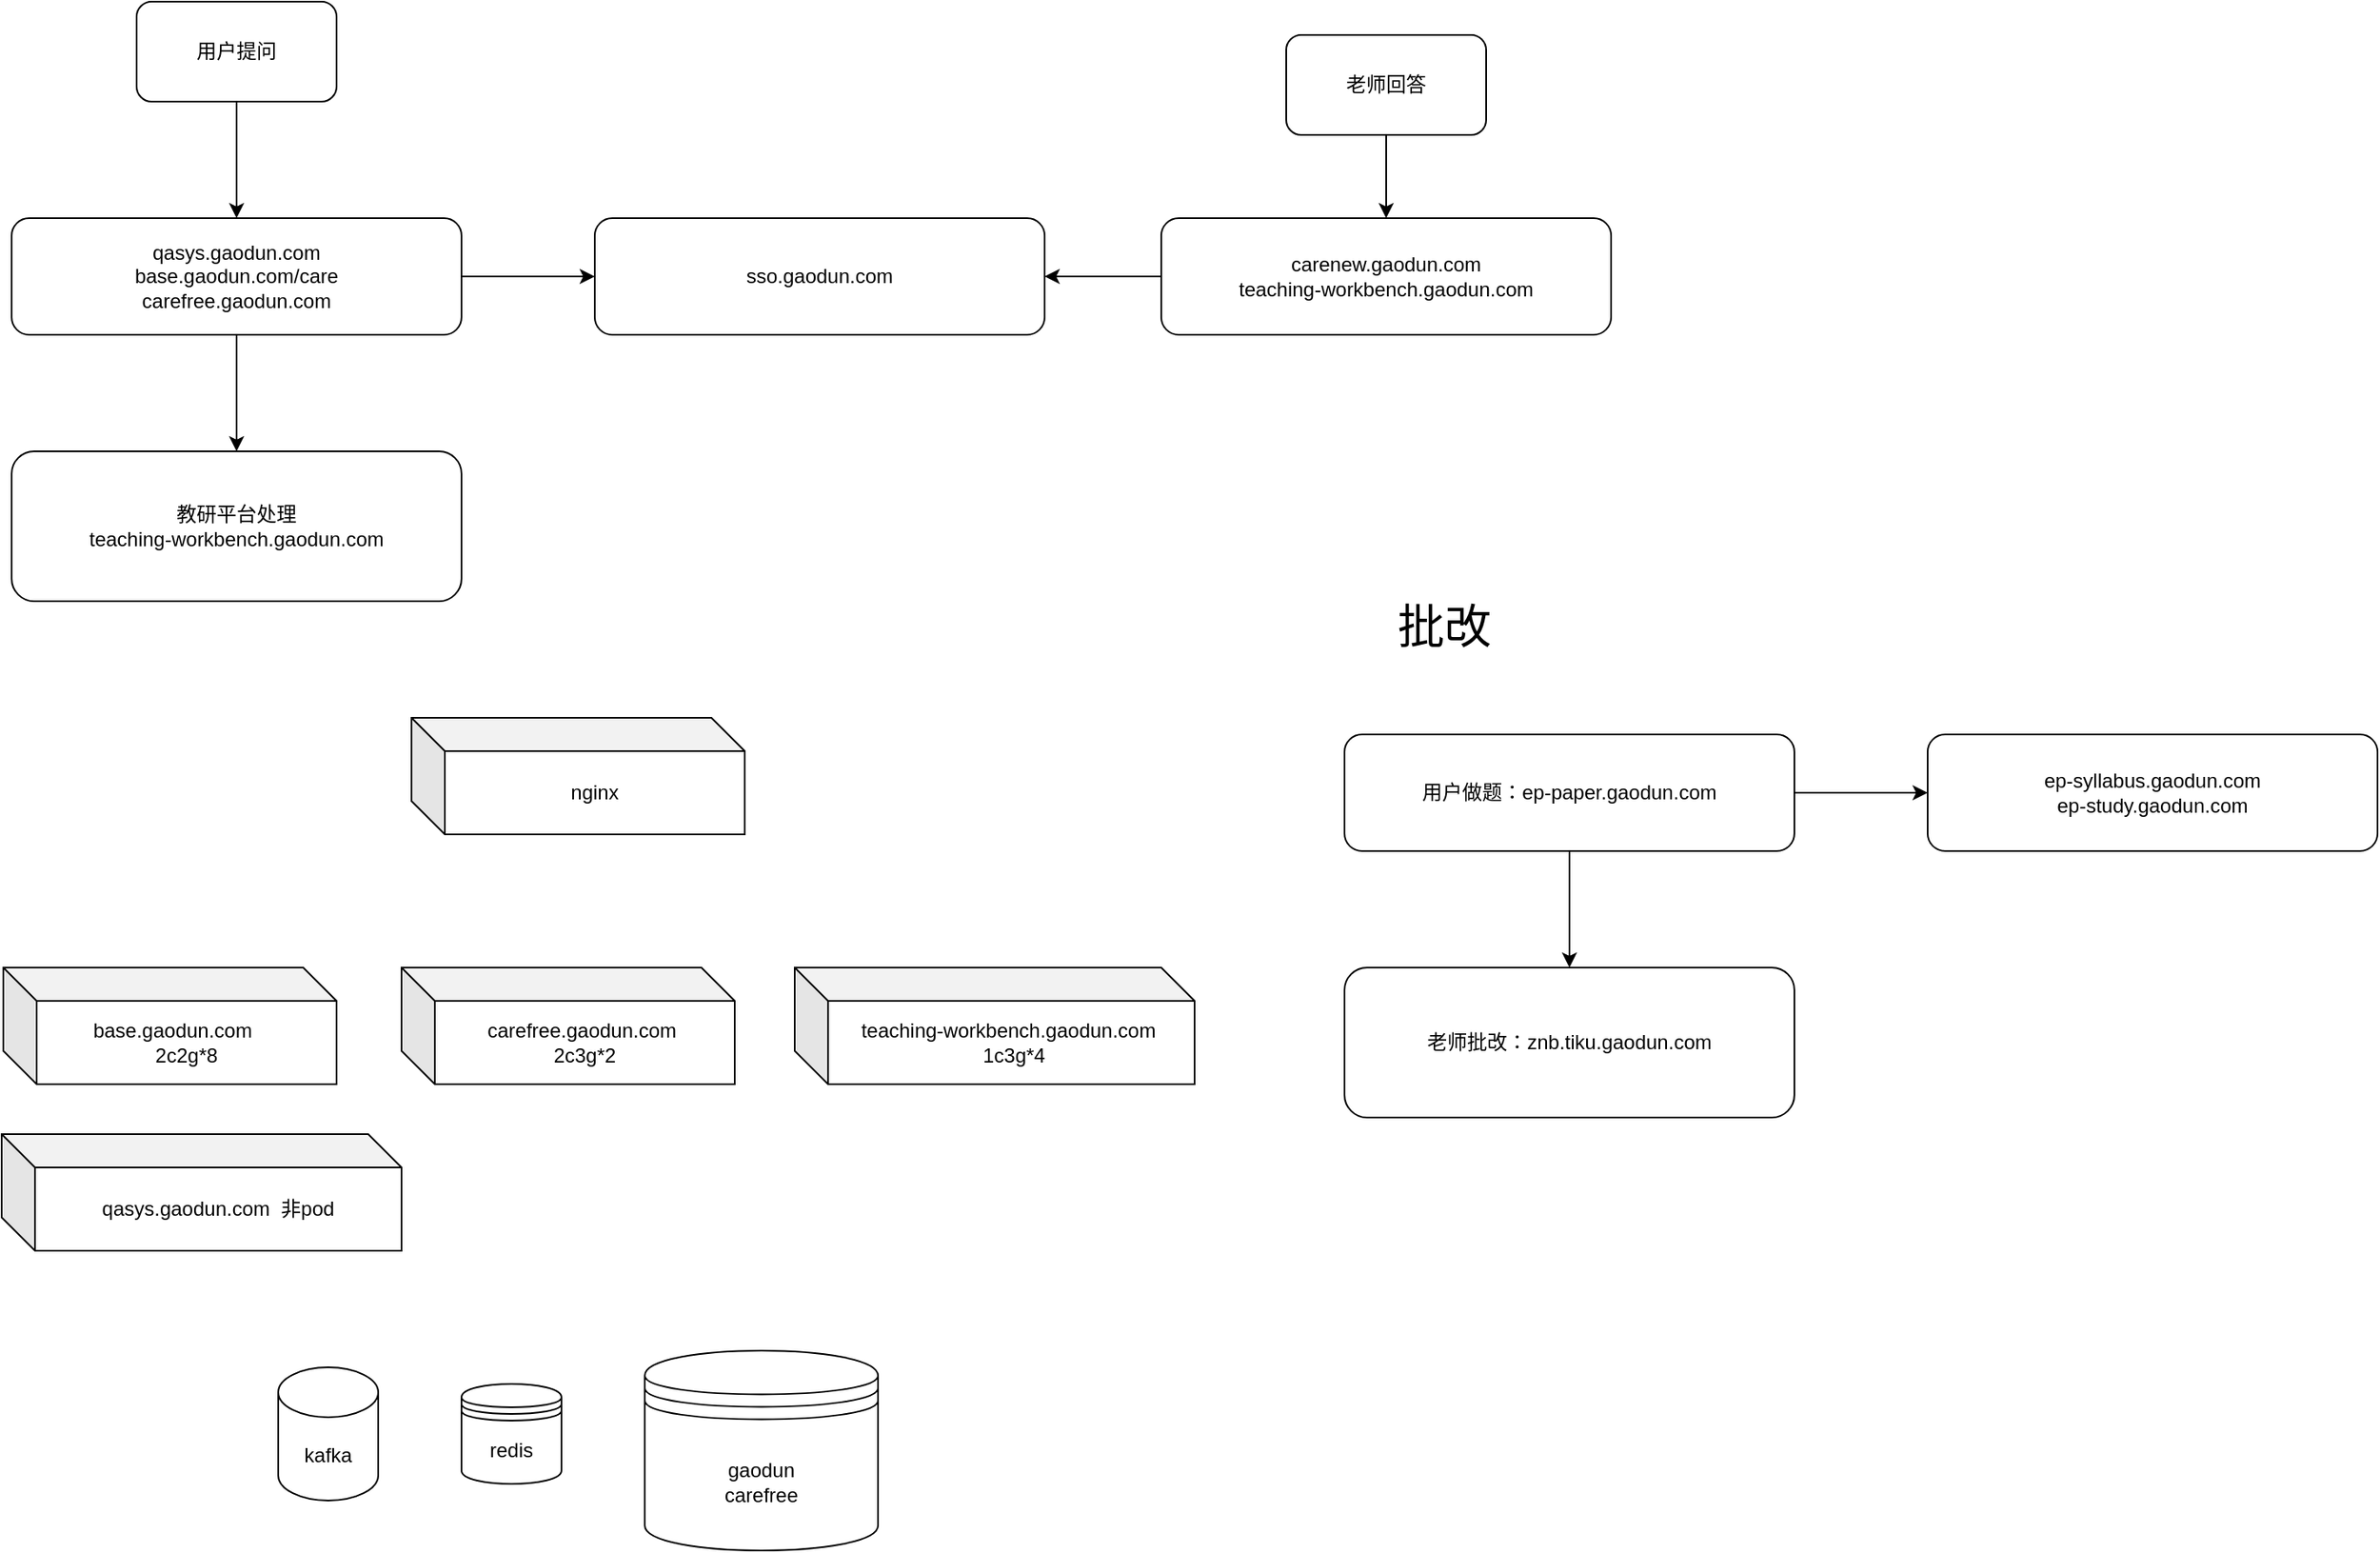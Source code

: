 <mxfile version="14.4.3" type="github">
  <diagram id="RsZf26xCa4anYN9l-bxN" name="Page-1">
    <mxGraphModel dx="1347" dy="762" grid="1" gridSize="10" guides="1" tooltips="1" connect="1" arrows="1" fold="1" page="1" pageScale="1" pageWidth="827" pageHeight="1169" math="0" shadow="0">
      <root>
        <mxCell id="0" />
        <mxCell id="1" parent="0" />
        <mxCell id="qDOa6Ft7eeUIBLufLoZr-3" value="" style="edgeStyle=orthogonalEdgeStyle;rounded=0;orthogonalLoop=1;jettySize=auto;html=1;" edge="1" parent="1" source="qDOa6Ft7eeUIBLufLoZr-1" target="qDOa6Ft7eeUIBLufLoZr-2">
          <mxGeometry relative="1" as="geometry" />
        </mxCell>
        <mxCell id="qDOa6Ft7eeUIBLufLoZr-1" value="用户提问" style="rounded=1;whiteSpace=wrap;html=1;" vertex="1" parent="1">
          <mxGeometry x="155" y="120" width="120" height="60" as="geometry" />
        </mxCell>
        <mxCell id="qDOa6Ft7eeUIBLufLoZr-5" value="" style="edgeStyle=orthogonalEdgeStyle;rounded=0;orthogonalLoop=1;jettySize=auto;html=1;" edge="1" parent="1" source="qDOa6Ft7eeUIBLufLoZr-2" target="qDOa6Ft7eeUIBLufLoZr-4">
          <mxGeometry relative="1" as="geometry" />
        </mxCell>
        <mxCell id="qDOa6Ft7eeUIBLufLoZr-12" value="" style="edgeStyle=orthogonalEdgeStyle;rounded=0;orthogonalLoop=1;jettySize=auto;html=1;" edge="1" parent="1" source="qDOa6Ft7eeUIBLufLoZr-2" target="qDOa6Ft7eeUIBLufLoZr-11">
          <mxGeometry relative="1" as="geometry" />
        </mxCell>
        <mxCell id="qDOa6Ft7eeUIBLufLoZr-2" value="qasys.gaodun.com&lt;br&gt;base.gaodun.com/care&lt;br&gt;carefree.gaodun.com" style="rounded=1;whiteSpace=wrap;html=1;" vertex="1" parent="1">
          <mxGeometry x="80" y="250" width="270" height="70" as="geometry" />
        </mxCell>
        <mxCell id="qDOa6Ft7eeUIBLufLoZr-4" value="教研平台处理&lt;br&gt;teaching-workbench.gaodun.com" style="rounded=1;whiteSpace=wrap;html=1;" vertex="1" parent="1">
          <mxGeometry x="80" y="390" width="270" height="90" as="geometry" />
        </mxCell>
        <mxCell id="qDOa6Ft7eeUIBLufLoZr-6" value="" style="edgeStyle=orthogonalEdgeStyle;rounded=0;orthogonalLoop=1;jettySize=auto;html=1;" edge="1" parent="1" source="qDOa6Ft7eeUIBLufLoZr-7" target="qDOa6Ft7eeUIBLufLoZr-9">
          <mxGeometry relative="1" as="geometry" />
        </mxCell>
        <mxCell id="qDOa6Ft7eeUIBLufLoZr-7" value="老师回答" style="rounded=1;whiteSpace=wrap;html=1;" vertex="1" parent="1">
          <mxGeometry x="845" y="140" width="120" height="60" as="geometry" />
        </mxCell>
        <mxCell id="qDOa6Ft7eeUIBLufLoZr-13" style="edgeStyle=orthogonalEdgeStyle;rounded=0;orthogonalLoop=1;jettySize=auto;html=1;entryX=1;entryY=0.5;entryDx=0;entryDy=0;" edge="1" parent="1" source="qDOa6Ft7eeUIBLufLoZr-9" target="qDOa6Ft7eeUIBLufLoZr-11">
          <mxGeometry relative="1" as="geometry" />
        </mxCell>
        <mxCell id="qDOa6Ft7eeUIBLufLoZr-9" value="carenew.gaodun.com&lt;br&gt;teaching-workbench.gaodun.com" style="rounded=1;whiteSpace=wrap;html=1;" vertex="1" parent="1">
          <mxGeometry x="770" y="250" width="270" height="70" as="geometry" />
        </mxCell>
        <mxCell id="qDOa6Ft7eeUIBLufLoZr-11" value="sso.gaodun.com" style="rounded=1;whiteSpace=wrap;html=1;" vertex="1" parent="1">
          <mxGeometry x="430" y="250" width="270" height="70" as="geometry" />
        </mxCell>
        <mxCell id="qDOa6Ft7eeUIBLufLoZr-16" value="gaodun&lt;br&gt;carefree" style="shape=datastore;whiteSpace=wrap;html=1;" vertex="1" parent="1">
          <mxGeometry x="460" y="930" width="140" height="120" as="geometry" />
        </mxCell>
        <mxCell id="qDOa6Ft7eeUIBLufLoZr-19" value="redis" style="shape=datastore;whiteSpace=wrap;html=1;" vertex="1" parent="1">
          <mxGeometry x="350" y="950" width="60" height="60" as="geometry" />
        </mxCell>
        <mxCell id="qDOa6Ft7eeUIBLufLoZr-21" value="kafka" style="shape=cylinder3;whiteSpace=wrap;html=1;boundedLbl=1;backgroundOutline=1;size=15;" vertex="1" parent="1">
          <mxGeometry x="240" y="940" width="60" height="80" as="geometry" />
        </mxCell>
        <mxCell id="qDOa6Ft7eeUIBLufLoZr-22" value="base.gaodun.com&amp;nbsp; &amp;nbsp; &amp;nbsp;&lt;br&gt;2c2g*8" style="shape=cube;whiteSpace=wrap;html=1;boundedLbl=1;backgroundOutline=1;darkOpacity=0.05;darkOpacity2=0.1;" vertex="1" parent="1">
          <mxGeometry x="75" y="700" width="200" height="70" as="geometry" />
        </mxCell>
        <mxCell id="qDOa6Ft7eeUIBLufLoZr-23" value="nginx" style="shape=cube;whiteSpace=wrap;html=1;boundedLbl=1;backgroundOutline=1;darkOpacity=0.05;darkOpacity2=0.1;" vertex="1" parent="1">
          <mxGeometry x="320" y="550" width="200" height="70" as="geometry" />
        </mxCell>
        <mxCell id="qDOa6Ft7eeUIBLufLoZr-24" value="carefree.gaodun.com&amp;nbsp; &lt;br&gt;2c3g*2" style="shape=cube;whiteSpace=wrap;html=1;boundedLbl=1;backgroundOutline=1;darkOpacity=0.05;darkOpacity2=0.1;" vertex="1" parent="1">
          <mxGeometry x="314" y="700" width="200" height="70" as="geometry" />
        </mxCell>
        <mxCell id="qDOa6Ft7eeUIBLufLoZr-25" value="teaching-workbench.gaodun.com&amp;nbsp; &amp;nbsp;1c3g*4" style="shape=cube;whiteSpace=wrap;html=1;boundedLbl=1;backgroundOutline=1;darkOpacity=0.05;darkOpacity2=0.1;" vertex="1" parent="1">
          <mxGeometry x="550" y="700" width="240" height="70" as="geometry" />
        </mxCell>
        <mxCell id="qDOa6Ft7eeUIBLufLoZr-27" value="qasys.gaodun.com&amp;nbsp; 非pod" style="shape=cube;whiteSpace=wrap;html=1;boundedLbl=1;backgroundOutline=1;darkOpacity=0.05;darkOpacity2=0.1;" vertex="1" parent="1">
          <mxGeometry x="74" y="800" width="240" height="70" as="geometry" />
        </mxCell>
        <mxCell id="qDOa6Ft7eeUIBLufLoZr-30" value="" style="edgeStyle=orthogonalEdgeStyle;rounded=0;orthogonalLoop=1;jettySize=auto;html=1;" edge="1" parent="1" source="qDOa6Ft7eeUIBLufLoZr-32" target="qDOa6Ft7eeUIBLufLoZr-33">
          <mxGeometry relative="1" as="geometry" />
        </mxCell>
        <mxCell id="qDOa6Ft7eeUIBLufLoZr-41" value="" style="edgeStyle=orthogonalEdgeStyle;rounded=0;orthogonalLoop=1;jettySize=auto;html=1;fontSize=28;" edge="1" parent="1" source="qDOa6Ft7eeUIBLufLoZr-32" target="qDOa6Ft7eeUIBLufLoZr-40">
          <mxGeometry relative="1" as="geometry" />
        </mxCell>
        <mxCell id="qDOa6Ft7eeUIBLufLoZr-32" value="用户做题：ep-paper.gaodun.com" style="rounded=1;whiteSpace=wrap;html=1;" vertex="1" parent="1">
          <mxGeometry x="880" y="560" width="270" height="70" as="geometry" />
        </mxCell>
        <mxCell id="qDOa6Ft7eeUIBLufLoZr-33" value="老师批改：znb.tiku.gaodun.com" style="rounded=1;whiteSpace=wrap;html=1;" vertex="1" parent="1">
          <mxGeometry x="880" y="700" width="270" height="90" as="geometry" />
        </mxCell>
        <mxCell id="qDOa6Ft7eeUIBLufLoZr-39" value="批改" style="text;html=1;strokeColor=none;fillColor=none;align=center;verticalAlign=middle;whiteSpace=wrap;rounded=0;fontSize=28;" vertex="1" parent="1">
          <mxGeometry x="880" y="480" width="120" height="30" as="geometry" />
        </mxCell>
        <mxCell id="qDOa6Ft7eeUIBLufLoZr-40" value="ep-syllabus.gaodun.com&lt;br&gt;ep-study.gaodun.com" style="rounded=1;whiteSpace=wrap;html=1;" vertex="1" parent="1">
          <mxGeometry x="1230" y="560" width="270" height="70" as="geometry" />
        </mxCell>
      </root>
    </mxGraphModel>
  </diagram>
</mxfile>
